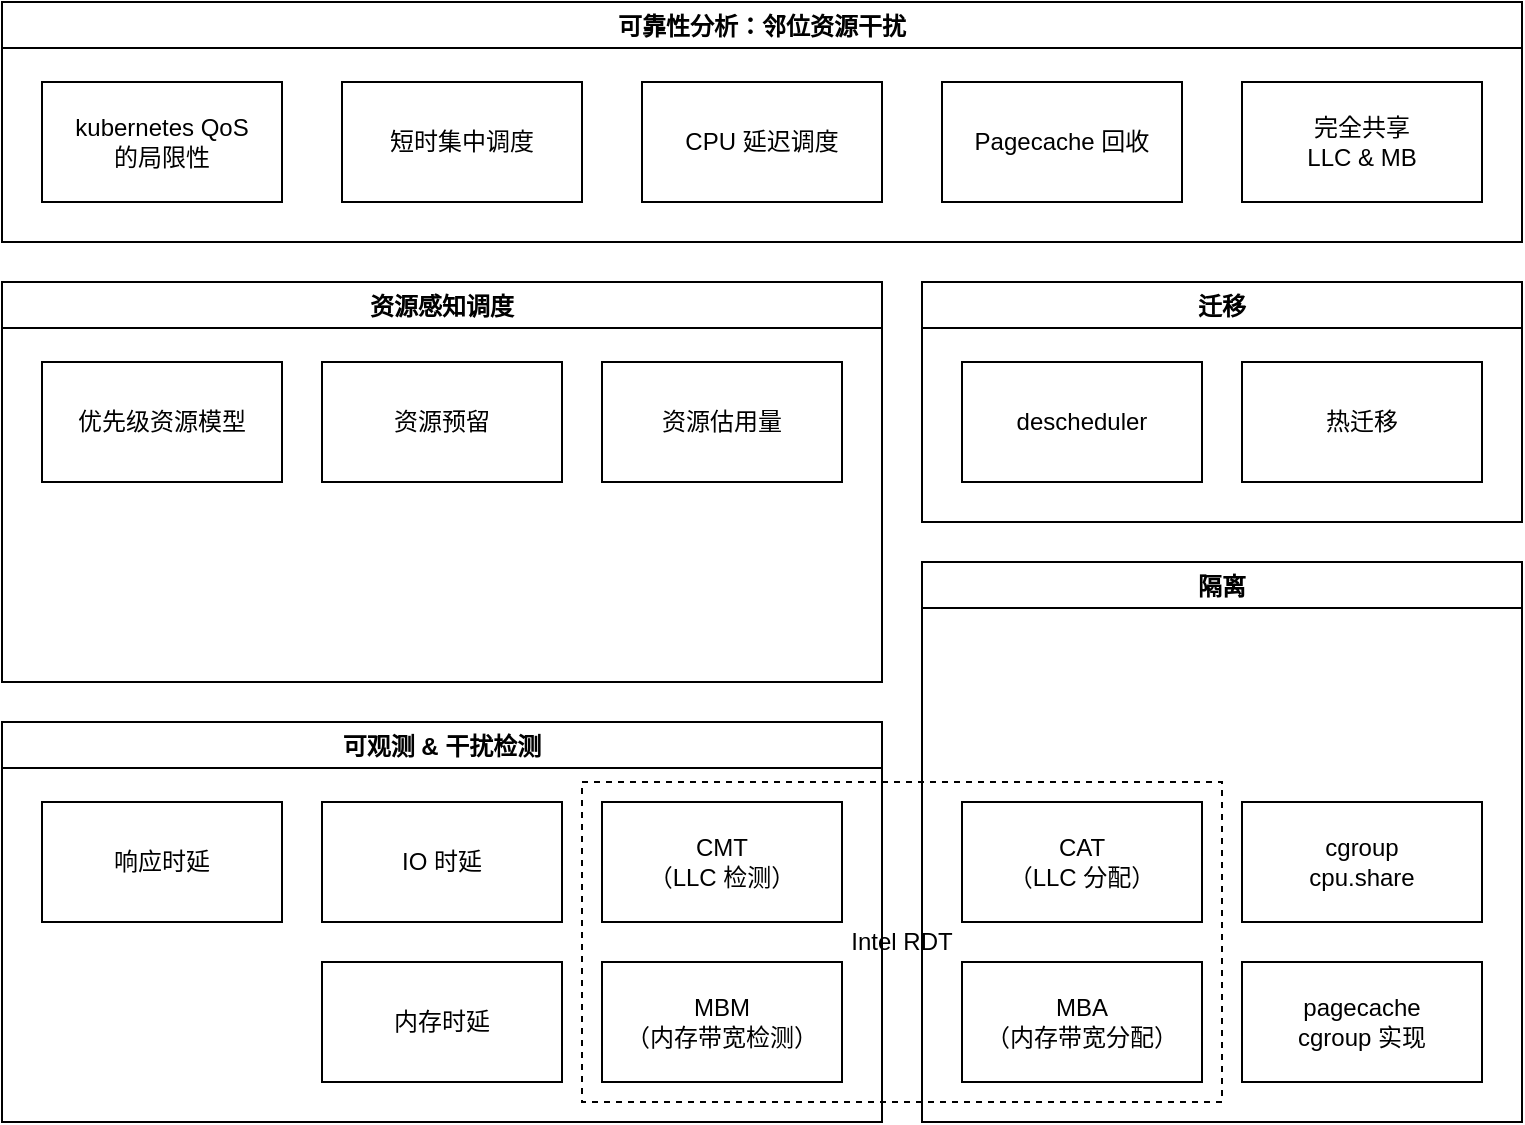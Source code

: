 <mxfile version="20.2.3" type="device"><diagram id="Kx3r3Sq87C3Gfac9gDfC" name="第 1 页"><mxGraphModel dx="764" dy="677" grid="1" gridSize="10" guides="1" tooltips="1" connect="1" arrows="1" fold="1" page="1" pageScale="1" pageWidth="827" pageHeight="1169" math="0" shadow="0"><root><mxCell id="0"/><mxCell id="1" parent="0"/><mxCell id="LH-opjcHyM-3O7lAnHvx-63" value="Intel RDT" style="rounded=0;whiteSpace=wrap;html=1;fillColor=none;dashed=1;" parent="1" vertex="1"><mxGeometry x="330" y="430" width="320" height="160" as="geometry"/></mxCell><mxCell id="LH-opjcHyM-3O7lAnHvx-41" value="可观测 &amp; 干扰检测" style="swimlane;" parent="1" vertex="1"><mxGeometry x="40" y="400" width="440" height="200" as="geometry"/></mxCell><mxCell id="LH-opjcHyM-3O7lAnHvx-42" value="响应时延" style="whiteSpace=wrap;html=1;" parent="LH-opjcHyM-3O7lAnHvx-41" vertex="1"><mxGeometry x="20" y="40" width="120" height="60" as="geometry"/></mxCell><mxCell id="LH-opjcHyM-3O7lAnHvx-57" value="IO 时延" style="whiteSpace=wrap;html=1;" parent="LH-opjcHyM-3O7lAnHvx-41" vertex="1"><mxGeometry x="160" y="40" width="120" height="60" as="geometry"/></mxCell><mxCell id="LH-opjcHyM-3O7lAnHvx-58" value="内存时延" style="whiteSpace=wrap;html=1;" parent="LH-opjcHyM-3O7lAnHvx-41" vertex="1"><mxGeometry x="160" y="120" width="120" height="60" as="geometry"/></mxCell><mxCell id="LH-opjcHyM-3O7lAnHvx-59" value="CMT&lt;br&gt;（LLC 检测）" style="whiteSpace=wrap;html=1;" parent="LH-opjcHyM-3O7lAnHvx-41" vertex="1"><mxGeometry x="300" y="40" width="120" height="60" as="geometry"/></mxCell><mxCell id="LH-opjcHyM-3O7lAnHvx-60" value="MBM&lt;br&gt;（内存带宽检测）" style="whiteSpace=wrap;html=1;" parent="LH-opjcHyM-3O7lAnHvx-41" vertex="1"><mxGeometry x="300" y="120" width="120" height="60" as="geometry"/></mxCell><mxCell id="LH-opjcHyM-3O7lAnHvx-45" value="隔离" style="swimlane;" parent="1" vertex="1"><mxGeometry x="500" y="320" width="300" height="280" as="geometry"/></mxCell><mxCell id="LH-opjcHyM-3O7lAnHvx-61" value="CAT&lt;br&gt;（LLC 分配）" style="whiteSpace=wrap;html=1;" parent="LH-opjcHyM-3O7lAnHvx-45" vertex="1"><mxGeometry x="20" y="120" width="120" height="60" as="geometry"/></mxCell><mxCell id="LH-opjcHyM-3O7lAnHvx-62" value="MBA&lt;br&gt;（内存带宽分配）" style="whiteSpace=wrap;html=1;" parent="LH-opjcHyM-3O7lAnHvx-45" vertex="1"><mxGeometry x="20" y="200" width="120" height="60" as="geometry"/></mxCell><mxCell id="LH-opjcHyM-3O7lAnHvx-64" value="cgroup&lt;br&gt;cpu.share" style="rounded=0;whiteSpace=wrap;html=1;fillColor=default;" parent="LH-opjcHyM-3O7lAnHvx-45" vertex="1"><mxGeometry x="160" y="120" width="120" height="60" as="geometry"/></mxCell><mxCell id="LH-opjcHyM-3O7lAnHvx-65" value="pagecache&lt;br&gt;cgroup 实现" style="rounded=0;whiteSpace=wrap;html=1;fillColor=default;" parent="LH-opjcHyM-3O7lAnHvx-45" vertex="1"><mxGeometry x="160" y="200" width="120" height="60" as="geometry"/></mxCell><mxCell id="LH-opjcHyM-3O7lAnHvx-34" value="可靠性分析：邻位资源干扰" style="swimlane;" parent="1" vertex="1"><mxGeometry x="40" y="40" width="760" height="120" as="geometry"/></mxCell><mxCell id="LH-opjcHyM-3O7lAnHvx-35" value="kubernetes QoS&lt;br&gt;的局限性" style="rounded=0;whiteSpace=wrap;html=1;" parent="LH-opjcHyM-3O7lAnHvx-34" vertex="1"><mxGeometry x="20" y="40" width="120" height="60" as="geometry"/></mxCell><mxCell id="LH-opjcHyM-3O7lAnHvx-38" value="短时集中调度" style="rounded=0;whiteSpace=wrap;html=1;" parent="LH-opjcHyM-3O7lAnHvx-34" vertex="1"><mxGeometry x="170" y="40" width="120" height="60" as="geometry"/></mxCell><mxCell id="LH-opjcHyM-3O7lAnHvx-40" value="CPU 延迟调度" style="rounded=0;whiteSpace=wrap;html=1;" parent="LH-opjcHyM-3O7lAnHvx-34" vertex="1"><mxGeometry x="320" y="40" width="120" height="60" as="geometry"/></mxCell><mxCell id="LH-opjcHyM-3O7lAnHvx-50" value="Pagecache 回收" style="rounded=0;whiteSpace=wrap;html=1;" parent="LH-opjcHyM-3O7lAnHvx-34" vertex="1"><mxGeometry x="470" y="40" width="120" height="60" as="geometry"/></mxCell><mxCell id="LH-opjcHyM-3O7lAnHvx-56" value="完全共享&lt;br&gt;LLC &amp;amp; MB" style="rounded=0;whiteSpace=wrap;html=1;" parent="LH-opjcHyM-3O7lAnHvx-34" vertex="1"><mxGeometry x="620" y="40" width="120" height="60" as="geometry"/></mxCell><mxCell id="LH-opjcHyM-3O7lAnHvx-43" value="资源感知调度" style="swimlane;" parent="1" vertex="1"><mxGeometry x="40" y="180" width="440" height="200" as="geometry"/></mxCell><mxCell id="LH-opjcHyM-3O7lAnHvx-67" value="优先级资源模型" style="rounded=0;whiteSpace=wrap;html=1;" parent="LH-opjcHyM-3O7lAnHvx-43" vertex="1"><mxGeometry x="20" y="40" width="120" height="60" as="geometry"/></mxCell><mxCell id="LH-opjcHyM-3O7lAnHvx-71" value="资源预留" style="rounded=0;whiteSpace=wrap;html=1;" parent="LH-opjcHyM-3O7lAnHvx-43" vertex="1"><mxGeometry x="160" y="40" width="120" height="60" as="geometry"/></mxCell><mxCell id="LH-opjcHyM-3O7lAnHvx-72" value="资源估用量" style="rounded=0;whiteSpace=wrap;html=1;fillColor=default;" parent="LH-opjcHyM-3O7lAnHvx-43" vertex="1"><mxGeometry x="300" y="40" width="120" height="60" as="geometry"/></mxCell><mxCell id="LH-opjcHyM-3O7lAnHvx-44" value="迁移" style="swimlane;" parent="1" vertex="1"><mxGeometry x="500" y="180" width="300" height="120" as="geometry"/></mxCell><mxCell id="LH-opjcHyM-3O7lAnHvx-68" value="descheduler" style="rounded=0;whiteSpace=wrap;html=1;fillColor=default;" parent="LH-opjcHyM-3O7lAnHvx-44" vertex="1"><mxGeometry x="20" y="40" width="120" height="60" as="geometry"/></mxCell><mxCell id="LH-opjcHyM-3O7lAnHvx-69" value="热迁移" style="rounded=0;whiteSpace=wrap;html=1;fillColor=default;" parent="LH-opjcHyM-3O7lAnHvx-44" vertex="1"><mxGeometry x="160" y="40" width="120" height="60" as="geometry"/></mxCell></root></mxGraphModel></diagram></mxfile>